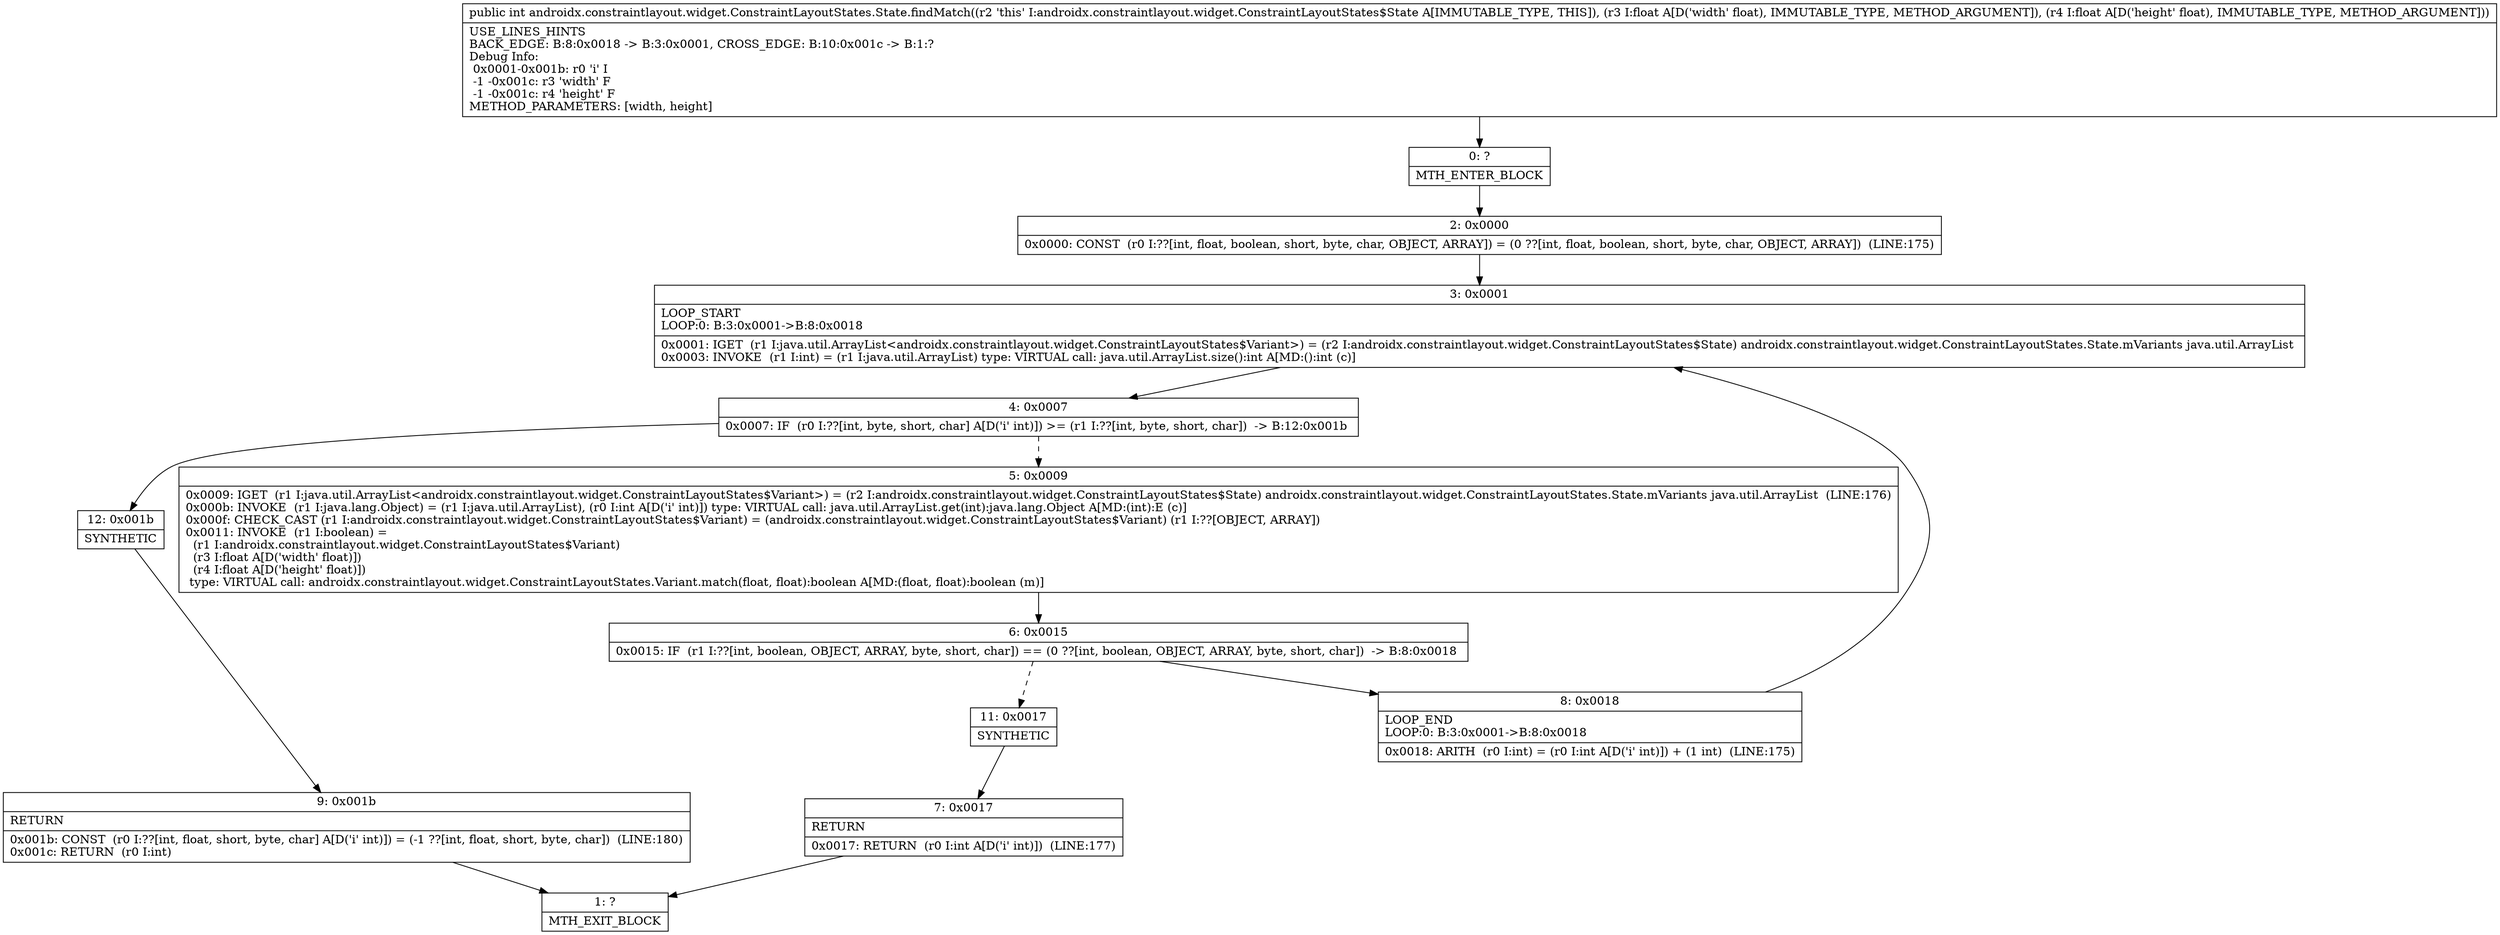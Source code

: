 digraph "CFG forandroidx.constraintlayout.widget.ConstraintLayoutStates.State.findMatch(FF)I" {
Node_0 [shape=record,label="{0\:\ ?|MTH_ENTER_BLOCK\l}"];
Node_2 [shape=record,label="{2\:\ 0x0000|0x0000: CONST  (r0 I:??[int, float, boolean, short, byte, char, OBJECT, ARRAY]) = (0 ??[int, float, boolean, short, byte, char, OBJECT, ARRAY])  (LINE:175)\l}"];
Node_3 [shape=record,label="{3\:\ 0x0001|LOOP_START\lLOOP:0: B:3:0x0001\-\>B:8:0x0018\l|0x0001: IGET  (r1 I:java.util.ArrayList\<androidx.constraintlayout.widget.ConstraintLayoutStates$Variant\>) = (r2 I:androidx.constraintlayout.widget.ConstraintLayoutStates$State) androidx.constraintlayout.widget.ConstraintLayoutStates.State.mVariants java.util.ArrayList \l0x0003: INVOKE  (r1 I:int) = (r1 I:java.util.ArrayList) type: VIRTUAL call: java.util.ArrayList.size():int A[MD:():int (c)]\l}"];
Node_4 [shape=record,label="{4\:\ 0x0007|0x0007: IF  (r0 I:??[int, byte, short, char] A[D('i' int)]) \>= (r1 I:??[int, byte, short, char])  \-\> B:12:0x001b \l}"];
Node_5 [shape=record,label="{5\:\ 0x0009|0x0009: IGET  (r1 I:java.util.ArrayList\<androidx.constraintlayout.widget.ConstraintLayoutStates$Variant\>) = (r2 I:androidx.constraintlayout.widget.ConstraintLayoutStates$State) androidx.constraintlayout.widget.ConstraintLayoutStates.State.mVariants java.util.ArrayList  (LINE:176)\l0x000b: INVOKE  (r1 I:java.lang.Object) = (r1 I:java.util.ArrayList), (r0 I:int A[D('i' int)]) type: VIRTUAL call: java.util.ArrayList.get(int):java.lang.Object A[MD:(int):E (c)]\l0x000f: CHECK_CAST (r1 I:androidx.constraintlayout.widget.ConstraintLayoutStates$Variant) = (androidx.constraintlayout.widget.ConstraintLayoutStates$Variant) (r1 I:??[OBJECT, ARRAY]) \l0x0011: INVOKE  (r1 I:boolean) = \l  (r1 I:androidx.constraintlayout.widget.ConstraintLayoutStates$Variant)\l  (r3 I:float A[D('width' float)])\l  (r4 I:float A[D('height' float)])\l type: VIRTUAL call: androidx.constraintlayout.widget.ConstraintLayoutStates.Variant.match(float, float):boolean A[MD:(float, float):boolean (m)]\l}"];
Node_6 [shape=record,label="{6\:\ 0x0015|0x0015: IF  (r1 I:??[int, boolean, OBJECT, ARRAY, byte, short, char]) == (0 ??[int, boolean, OBJECT, ARRAY, byte, short, char])  \-\> B:8:0x0018 \l}"];
Node_8 [shape=record,label="{8\:\ 0x0018|LOOP_END\lLOOP:0: B:3:0x0001\-\>B:8:0x0018\l|0x0018: ARITH  (r0 I:int) = (r0 I:int A[D('i' int)]) + (1 int)  (LINE:175)\l}"];
Node_11 [shape=record,label="{11\:\ 0x0017|SYNTHETIC\l}"];
Node_7 [shape=record,label="{7\:\ 0x0017|RETURN\l|0x0017: RETURN  (r0 I:int A[D('i' int)])  (LINE:177)\l}"];
Node_1 [shape=record,label="{1\:\ ?|MTH_EXIT_BLOCK\l}"];
Node_12 [shape=record,label="{12\:\ 0x001b|SYNTHETIC\l}"];
Node_9 [shape=record,label="{9\:\ 0x001b|RETURN\l|0x001b: CONST  (r0 I:??[int, float, short, byte, char] A[D('i' int)]) = (\-1 ??[int, float, short, byte, char])  (LINE:180)\l0x001c: RETURN  (r0 I:int) \l}"];
MethodNode[shape=record,label="{public int androidx.constraintlayout.widget.ConstraintLayoutStates.State.findMatch((r2 'this' I:androidx.constraintlayout.widget.ConstraintLayoutStates$State A[IMMUTABLE_TYPE, THIS]), (r3 I:float A[D('width' float), IMMUTABLE_TYPE, METHOD_ARGUMENT]), (r4 I:float A[D('height' float), IMMUTABLE_TYPE, METHOD_ARGUMENT]))  | USE_LINES_HINTS\lBACK_EDGE: B:8:0x0018 \-\> B:3:0x0001, CROSS_EDGE: B:10:0x001c \-\> B:1:?\lDebug Info:\l  0x0001\-0x001b: r0 'i' I\l  \-1 \-0x001c: r3 'width' F\l  \-1 \-0x001c: r4 'height' F\lMETHOD_PARAMETERS: [width, height]\l}"];
MethodNode -> Node_0;Node_0 -> Node_2;
Node_2 -> Node_3;
Node_3 -> Node_4;
Node_4 -> Node_5[style=dashed];
Node_4 -> Node_12;
Node_5 -> Node_6;
Node_6 -> Node_8;
Node_6 -> Node_11[style=dashed];
Node_8 -> Node_3;
Node_11 -> Node_7;
Node_7 -> Node_1;
Node_12 -> Node_9;
Node_9 -> Node_1;
}

